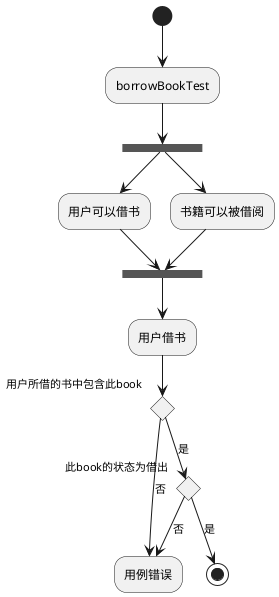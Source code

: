 
@startuml

(*)--> "borrowBookTest" 
--> ===b1===
--> "用户可以借书"
--> ===b2===
===b1=== --> "书籍可以被借阅"
--> ===b2===

--> "用户借书"
if "用户所借的书中包含此book" then
-down->[是] if "此book的状态为借出" then
    -d->[是] (*)
    else 
        -down>[否] "用例错误"
    endif
else 
    ->[否] "用例错误"
endif
@enduml